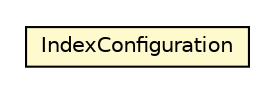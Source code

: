 #!/usr/local/bin/dot
#
# Class diagram 
# Generated by UMLGraph version R5_6-24-gf6e263 (http://www.umlgraph.org/)
#

digraph G {
	edge [fontname="Helvetica",fontsize=10,labelfontname="Helvetica",labelfontsize=10];
	node [fontname="Helvetica",fontsize=10,shape=plaintext];
	nodesep=0.25;
	ranksep=0.5;
	// com.orientechnologies.orient.core.index.OIndexAbstract.IndexConfiguration
	c2027386 [label=<<table title="com.orientechnologies.orient.core.index.OIndexAbstract.IndexConfiguration" border="0" cellborder="1" cellspacing="0" cellpadding="2" port="p" bgcolor="lemonChiffon" href="./OIndexAbstract.IndexConfiguration.html">
		<tr><td><table border="0" cellspacing="0" cellpadding="1">
<tr><td align="center" balign="center"> IndexConfiguration </td></tr>
		</table></td></tr>
		</table>>, URL="./OIndexAbstract.IndexConfiguration.html", fontname="Helvetica", fontcolor="black", fontsize=10.0];
}

